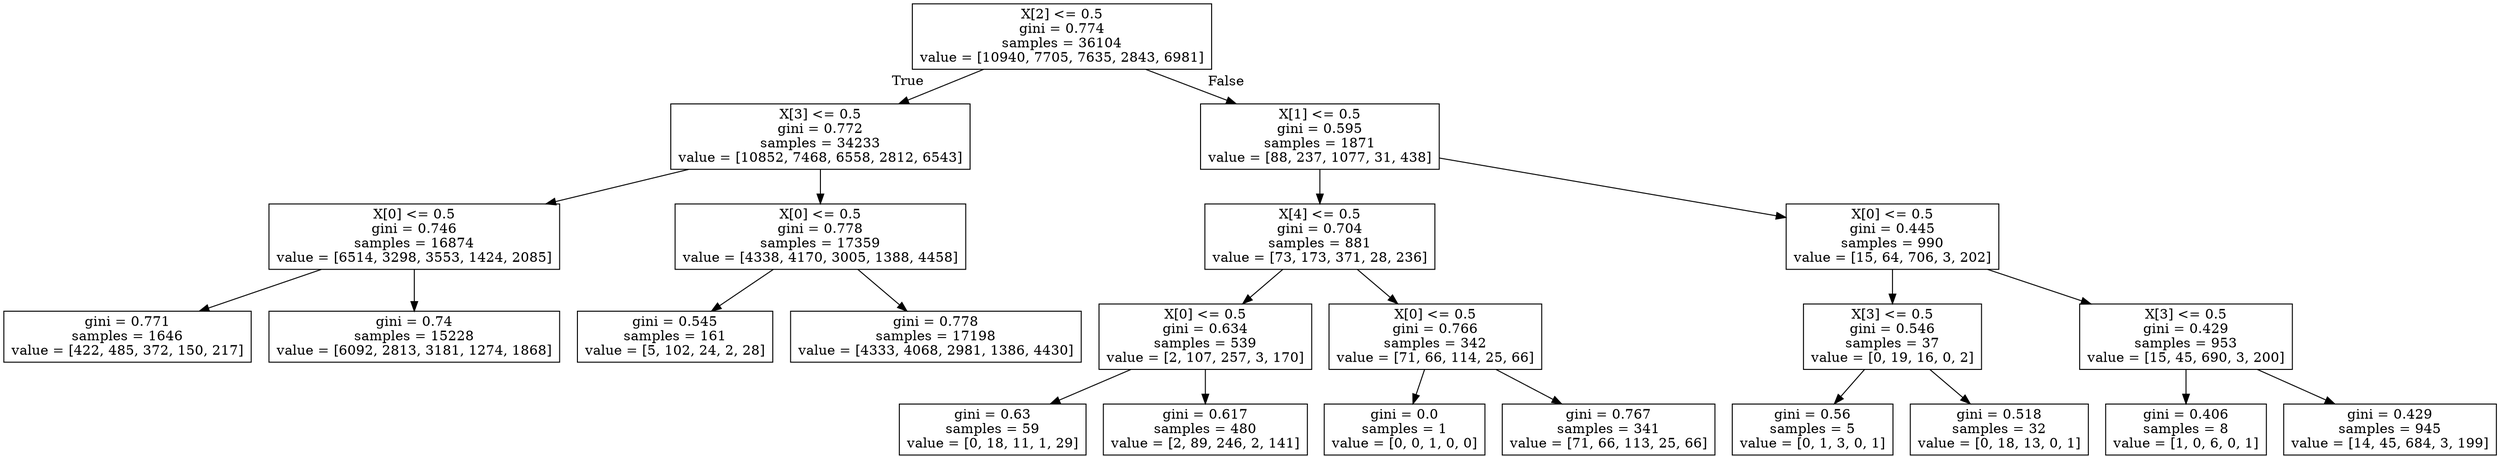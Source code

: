 digraph Tree {
node [shape=box] ;
0 [label="X[2] <= 0.5\ngini = 0.774\nsamples = 36104\nvalue = [10940, 7705, 7635, 2843, 6981]"] ;
1 [label="X[3] <= 0.5\ngini = 0.772\nsamples = 34233\nvalue = [10852, 7468, 6558, 2812, 6543]"] ;
0 -> 1 [labeldistance=2.5, labelangle=45, headlabel="True"] ;
2 [label="X[0] <= 0.5\ngini = 0.746\nsamples = 16874\nvalue = [6514, 3298, 3553, 1424, 2085]"] ;
1 -> 2 ;
3 [label="gini = 0.771\nsamples = 1646\nvalue = [422, 485, 372, 150, 217]"] ;
2 -> 3 ;
4 [label="gini = 0.74\nsamples = 15228\nvalue = [6092, 2813, 3181, 1274, 1868]"] ;
2 -> 4 ;
5 [label="X[0] <= 0.5\ngini = 0.778\nsamples = 17359\nvalue = [4338, 4170, 3005, 1388, 4458]"] ;
1 -> 5 ;
6 [label="gini = 0.545\nsamples = 161\nvalue = [5, 102, 24, 2, 28]"] ;
5 -> 6 ;
7 [label="gini = 0.778\nsamples = 17198\nvalue = [4333, 4068, 2981, 1386, 4430]"] ;
5 -> 7 ;
8 [label="X[1] <= 0.5\ngini = 0.595\nsamples = 1871\nvalue = [88, 237, 1077, 31, 438]"] ;
0 -> 8 [labeldistance=2.5, labelangle=-45, headlabel="False"] ;
9 [label="X[4] <= 0.5\ngini = 0.704\nsamples = 881\nvalue = [73, 173, 371, 28, 236]"] ;
8 -> 9 ;
10 [label="X[0] <= 0.5\ngini = 0.634\nsamples = 539\nvalue = [2, 107, 257, 3, 170]"] ;
9 -> 10 ;
11 [label="gini = 0.63\nsamples = 59\nvalue = [0, 18, 11, 1, 29]"] ;
10 -> 11 ;
12 [label="gini = 0.617\nsamples = 480\nvalue = [2, 89, 246, 2, 141]"] ;
10 -> 12 ;
13 [label="X[0] <= 0.5\ngini = 0.766\nsamples = 342\nvalue = [71, 66, 114, 25, 66]"] ;
9 -> 13 ;
14 [label="gini = 0.0\nsamples = 1\nvalue = [0, 0, 1, 0, 0]"] ;
13 -> 14 ;
15 [label="gini = 0.767\nsamples = 341\nvalue = [71, 66, 113, 25, 66]"] ;
13 -> 15 ;
16 [label="X[0] <= 0.5\ngini = 0.445\nsamples = 990\nvalue = [15, 64, 706, 3, 202]"] ;
8 -> 16 ;
17 [label="X[3] <= 0.5\ngini = 0.546\nsamples = 37\nvalue = [0, 19, 16, 0, 2]"] ;
16 -> 17 ;
18 [label="gini = 0.56\nsamples = 5\nvalue = [0, 1, 3, 0, 1]"] ;
17 -> 18 ;
19 [label="gini = 0.518\nsamples = 32\nvalue = [0, 18, 13, 0, 1]"] ;
17 -> 19 ;
20 [label="X[3] <= 0.5\ngini = 0.429\nsamples = 953\nvalue = [15, 45, 690, 3, 200]"] ;
16 -> 20 ;
21 [label="gini = 0.406\nsamples = 8\nvalue = [1, 0, 6, 0, 1]"] ;
20 -> 21 ;
22 [label="gini = 0.429\nsamples = 945\nvalue = [14, 45, 684, 3, 199]"] ;
20 -> 22 ;
}